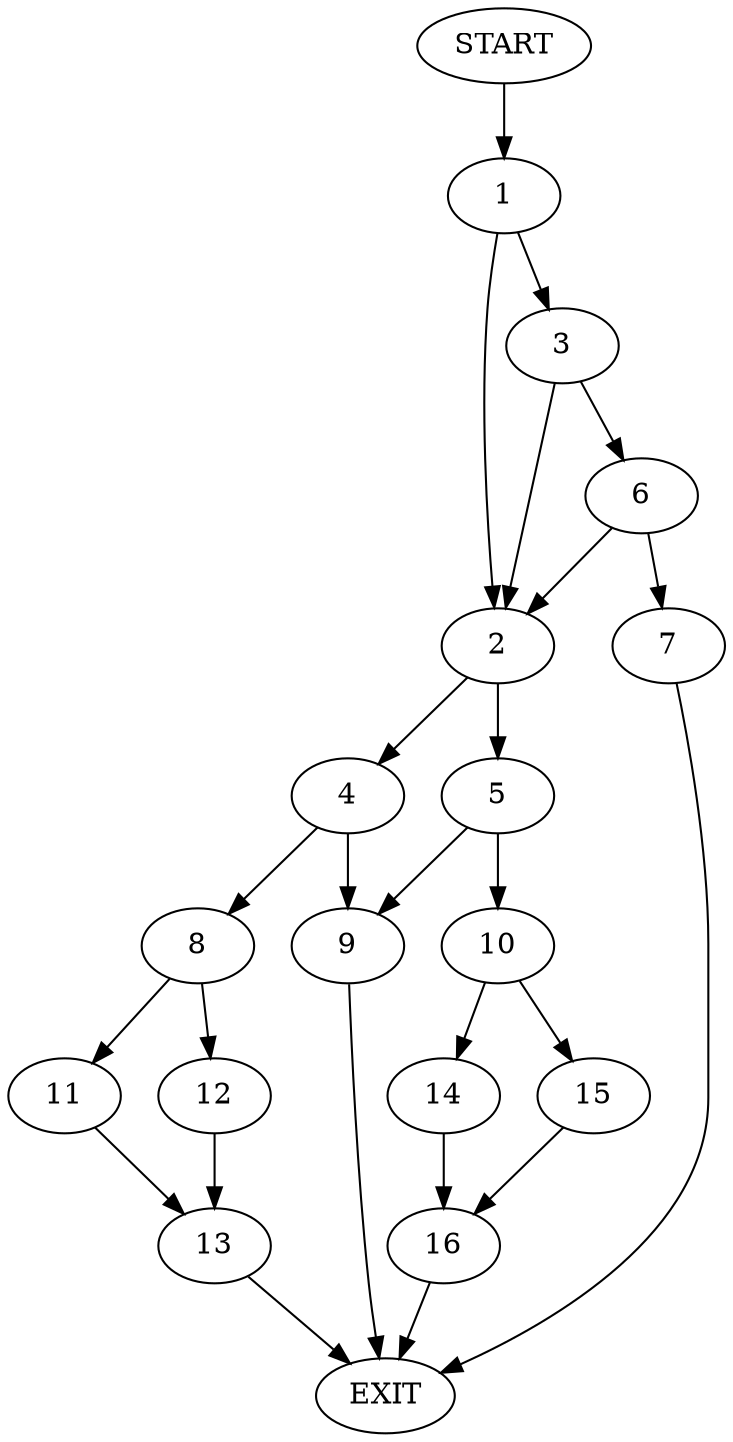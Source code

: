 digraph {
0 [label="START"]
17 [label="EXIT"]
0 -> 1
1 -> 2
1 -> 3
2 -> 4
2 -> 5
3 -> 2
3 -> 6
6 -> 2
6 -> 7
7 -> 17
4 -> 8
4 -> 9
5 -> 10
5 -> 9
8 -> 11
8 -> 12
9 -> 17
12 -> 13
11 -> 13
13 -> 17
10 -> 14
10 -> 15
15 -> 16
14 -> 16
16 -> 17
}
